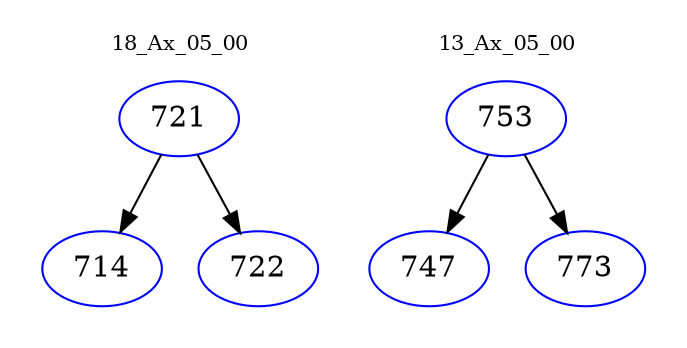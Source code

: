 digraph{
subgraph cluster_0 {
color = white
label = "18_Ax_05_00";
fontsize=10;
T0_721 [label="721", color="blue"]
T0_721 -> T0_714 [color="black"]
T0_714 [label="714", color="blue"]
T0_721 -> T0_722 [color="black"]
T0_722 [label="722", color="blue"]
}
subgraph cluster_1 {
color = white
label = "13_Ax_05_00";
fontsize=10;
T1_753 [label="753", color="blue"]
T1_753 -> T1_747 [color="black"]
T1_747 [label="747", color="blue"]
T1_753 -> T1_773 [color="black"]
T1_773 [label="773", color="blue"]
}
}
